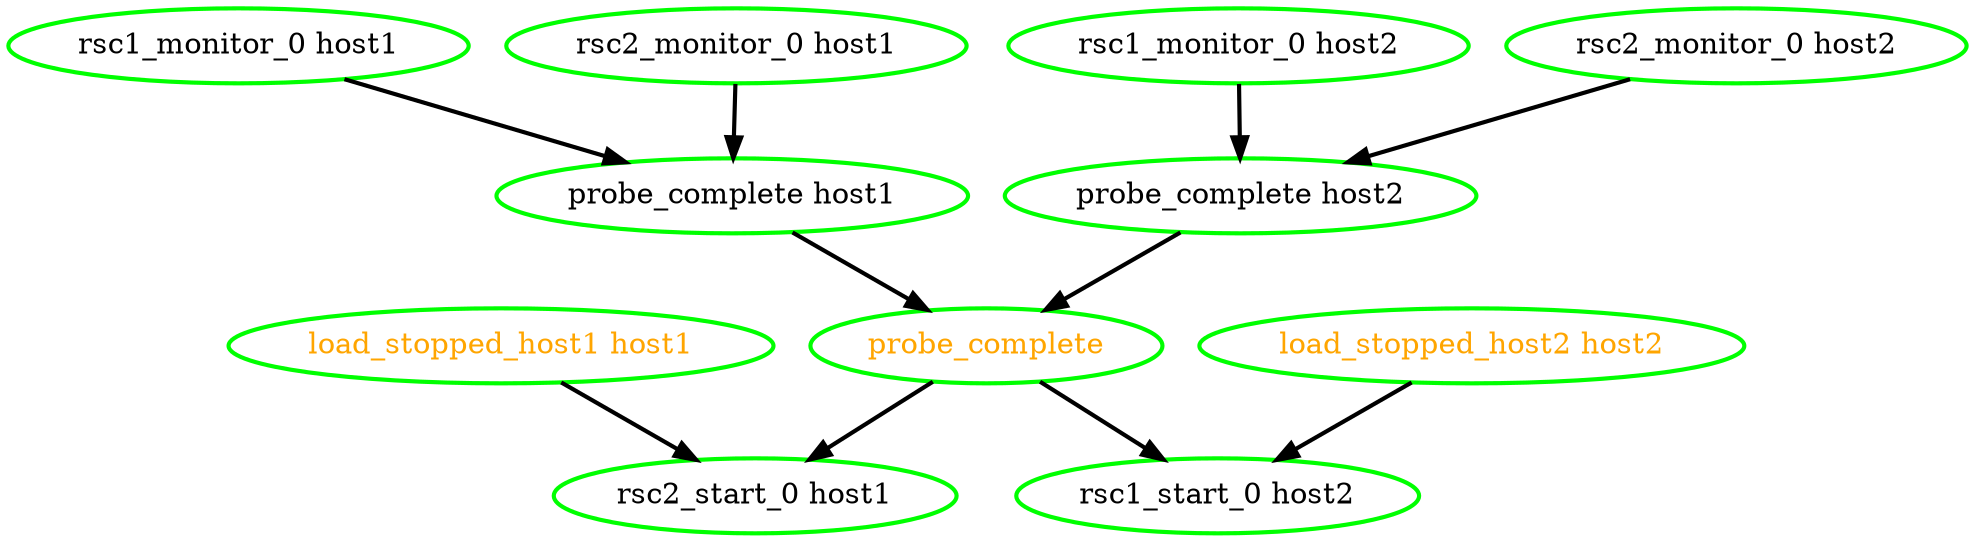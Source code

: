 digraph "g" {
"load_stopped_host1 host1" -> "rsc2_start_0 host1" [ style = bold]
"load_stopped_host1 host1" [ style=bold color="green" fontcolor="orange" ]
"load_stopped_host2 host2" -> "rsc1_start_0 host2" [ style = bold]
"load_stopped_host2 host2" [ style=bold color="green" fontcolor="orange" ]
"probe_complete host1" -> "probe_complete" [ style = bold]
"probe_complete host1" [ style=bold color="green" fontcolor="black" ]
"probe_complete host2" -> "probe_complete" [ style = bold]
"probe_complete host2" [ style=bold color="green" fontcolor="black" ]
"probe_complete" -> "rsc1_start_0 host2" [ style = bold]
"probe_complete" -> "rsc2_start_0 host1" [ style = bold]
"probe_complete" [ style=bold color="green" fontcolor="orange" ]
"rsc1_monitor_0 host1" -> "probe_complete host1" [ style = bold]
"rsc1_monitor_0 host1" [ style=bold color="green" fontcolor="black" ]
"rsc1_monitor_0 host2" -> "probe_complete host2" [ style = bold]
"rsc1_monitor_0 host2" [ style=bold color="green" fontcolor="black" ]
"rsc1_start_0 host2" [ style=bold color="green" fontcolor="black" ]
"rsc2_monitor_0 host1" -> "probe_complete host1" [ style = bold]
"rsc2_monitor_0 host1" [ style=bold color="green" fontcolor="black" ]
"rsc2_monitor_0 host2" -> "probe_complete host2" [ style = bold]
"rsc2_monitor_0 host2" [ style=bold color="green" fontcolor="black" ]
"rsc2_start_0 host1" [ style=bold color="green" fontcolor="black" ]
}
